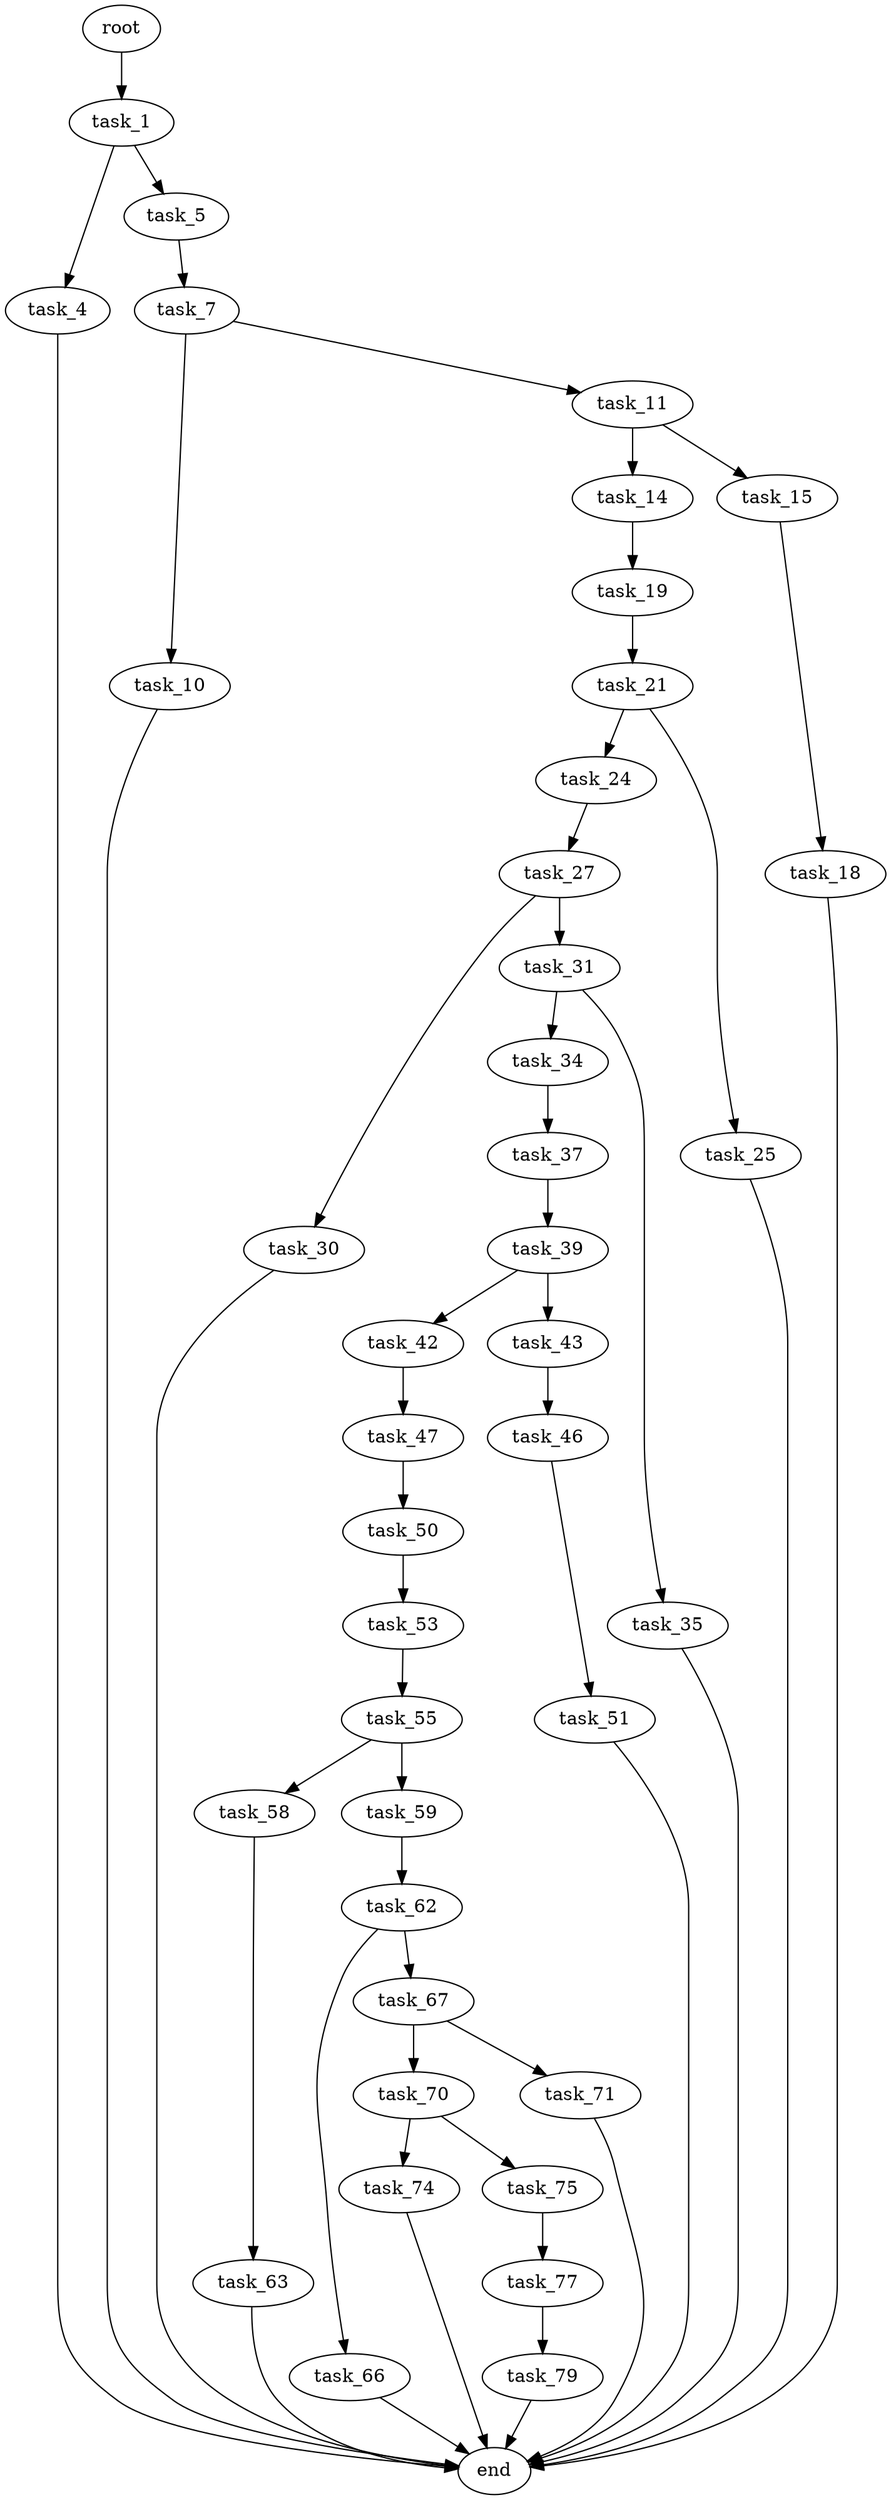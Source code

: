 digraph G {
  root [size="0.000000"];
  task_1 [size="1649035318.000000"];
  task_4 [size="5071521694.000000"];
  task_5 [size="368293445632.000000"];
  task_7 [size="61740590933.000000"];
  task_10 [size="134217728000.000000"];
  task_11 [size="10047039251.000000"];
  task_14 [size="231928233984.000000"];
  task_15 [size="8328792788.000000"];
  task_18 [size="167173616318.000000"];
  task_19 [size="4730790566.000000"];
  task_21 [size="4115054312.000000"];
  task_24 [size="16050639963.000000"];
  task_25 [size="22854637937.000000"];
  task_27 [size="4742093696.000000"];
  task_30 [size="231928233984.000000"];
  task_31 [size="11916075652.000000"];
  task_34 [size="48118551066.000000"];
  task_35 [size="1073741824000.000000"];
  task_37 [size="360457365157.000000"];
  task_39 [size="134217728000.000000"];
  task_42 [size="190702548355.000000"];
  task_43 [size="6967743276.000000"];
  task_46 [size="12525799318.000000"];
  task_47 [size="1073741824000.000000"];
  task_50 [size="419487895486.000000"];
  task_51 [size="212559072864.000000"];
  task_53 [size="782757789696.000000"];
  task_55 [size="997460543.000000"];
  task_58 [size="109265823964.000000"];
  task_59 [size="549755813888.000000"];
  task_62 [size="1769271983.000000"];
  task_63 [size="384235953288.000000"];
  task_66 [size="2636899355.000000"];
  task_67 [size="231928233984.000000"];
  task_70 [size="969970127.000000"];
  task_71 [size="1073741824000.000000"];
  task_74 [size="449359902452.000000"];
  task_75 [size="812823418629.000000"];
  task_77 [size="7199348314.000000"];
  task_79 [size="782757789696.000000"];
  end [size="0.000000"];

  root -> task_1 [size="1.000000"];
  task_1 -> task_4 [size="33554432.000000"];
  task_1 -> task_5 [size="33554432.000000"];
  task_4 -> end [size="1.000000"];
  task_5 -> task_7 [size="411041792.000000"];
  task_7 -> task_10 [size="209715200.000000"];
  task_7 -> task_11 [size="209715200.000000"];
  task_10 -> end [size="1.000000"];
  task_11 -> task_14 [size="209715200.000000"];
  task_11 -> task_15 [size="209715200.000000"];
  task_14 -> task_19 [size="301989888.000000"];
  task_15 -> task_18 [size="301989888.000000"];
  task_18 -> end [size="1.000000"];
  task_19 -> task_21 [size="536870912.000000"];
  task_21 -> task_24 [size="301989888.000000"];
  task_21 -> task_25 [size="301989888.000000"];
  task_24 -> task_27 [size="411041792.000000"];
  task_25 -> end [size="1.000000"];
  task_27 -> task_30 [size="75497472.000000"];
  task_27 -> task_31 [size="75497472.000000"];
  task_30 -> end [size="1.000000"];
  task_31 -> task_34 [size="679477248.000000"];
  task_31 -> task_35 [size="679477248.000000"];
  task_34 -> task_37 [size="75497472.000000"];
  task_35 -> end [size="1.000000"];
  task_37 -> task_39 [size="301989888.000000"];
  task_39 -> task_42 [size="209715200.000000"];
  task_39 -> task_43 [size="209715200.000000"];
  task_42 -> task_47 [size="411041792.000000"];
  task_43 -> task_46 [size="33554432.000000"];
  task_46 -> task_51 [size="209715200.000000"];
  task_47 -> task_50 [size="838860800.000000"];
  task_50 -> task_53 [size="536870912.000000"];
  task_51 -> end [size="1.000000"];
  task_53 -> task_55 [size="679477248.000000"];
  task_55 -> task_58 [size="75497472.000000"];
  task_55 -> task_59 [size="75497472.000000"];
  task_58 -> task_63 [size="75497472.000000"];
  task_59 -> task_62 [size="536870912.000000"];
  task_62 -> task_66 [size="209715200.000000"];
  task_62 -> task_67 [size="209715200.000000"];
  task_63 -> end [size="1.000000"];
  task_66 -> end [size="1.000000"];
  task_67 -> task_70 [size="301989888.000000"];
  task_67 -> task_71 [size="301989888.000000"];
  task_70 -> task_74 [size="75497472.000000"];
  task_70 -> task_75 [size="75497472.000000"];
  task_71 -> end [size="1.000000"];
  task_74 -> end [size="1.000000"];
  task_75 -> task_77 [size="838860800.000000"];
  task_77 -> task_79 [size="134217728.000000"];
  task_79 -> end [size="1.000000"];
}
